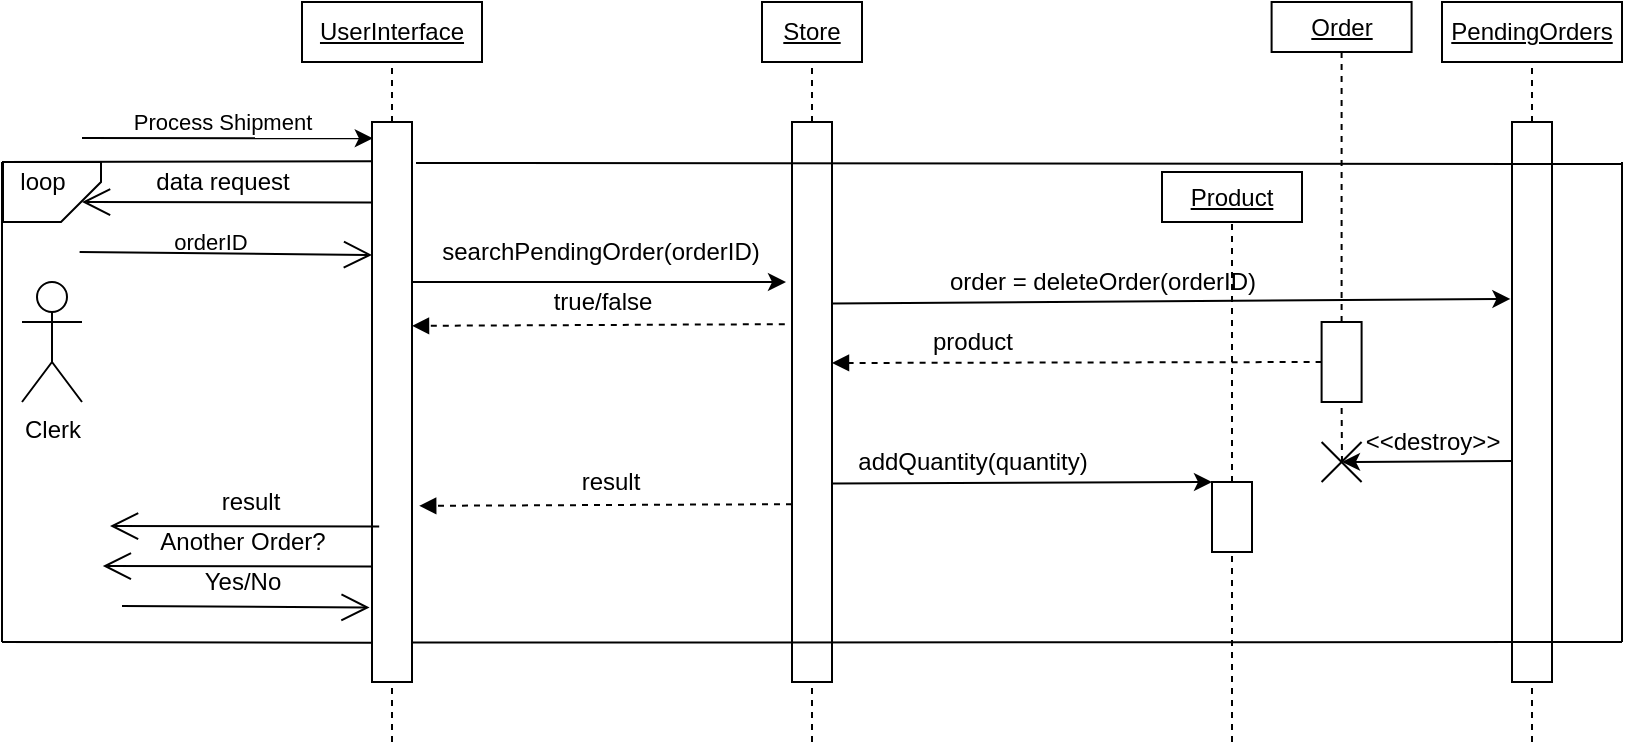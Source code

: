 <mxfile version="14.4.3" type="device"><diagram id="D5kV61fKvVQCKfypHPuU" name="Page-1"><mxGraphModel dx="872" dy="408" grid="1" gridSize="10" guides="1" tooltips="1" connect="1" arrows="1" fold="1" page="1" pageScale="1" pageWidth="850" pageHeight="1100" math="0" shadow="0"><root><mxCell id="0"/><mxCell id="1" parent="0"/><mxCell id="s387Du4q6Iaha0Bj0tpN-1" value="&lt;u&gt;UserInterface&lt;/u&gt;" style="rounded=0;whiteSpace=wrap;html=1;" parent="1" vertex="1"><mxGeometry x="170" y="40" width="90" height="30" as="geometry"/></mxCell><mxCell id="9oll0VTFof09vg2qlnQu-1" value="&lt;u&gt;Store&lt;/u&gt;" style="rounded=0;whiteSpace=wrap;html=1;" parent="1" vertex="1"><mxGeometry x="400" y="40" width="50" height="30" as="geometry"/></mxCell><mxCell id="9oll0VTFof09vg2qlnQu-2" value="&lt;u&gt;PendingOrders&lt;/u&gt;" style="rounded=0;whiteSpace=wrap;html=1;" parent="1" vertex="1"><mxGeometry x="740" y="40" width="90" height="30" as="geometry"/></mxCell><mxCell id="9oll0VTFof09vg2qlnQu-4" value="" style="rounded=0;whiteSpace=wrap;html=1;" parent="1" vertex="1"><mxGeometry x="205" y="100" width="20" height="280" as="geometry"/></mxCell><mxCell id="9oll0VTFof09vg2qlnQu-5" value="" style="endArrow=none;dashed=1;html=1;entryX=0.5;entryY=1;entryDx=0;entryDy=0;exitX=0.5;exitY=0;exitDx=0;exitDy=0;" parent="1" source="9oll0VTFof09vg2qlnQu-4" target="s387Du4q6Iaha0Bj0tpN-1" edge="1"><mxGeometry width="50" height="50" relative="1" as="geometry"><mxPoint x="250" y="300" as="sourcePoint"/><mxPoint x="300" y="250" as="targetPoint"/></mxGeometry></mxCell><mxCell id="9oll0VTFof09vg2qlnQu-6" value="" style="endArrow=none;dashed=1;html=1;entryX=0.5;entryY=1;entryDx=0;entryDy=0;" parent="1" target="9oll0VTFof09vg2qlnQu-4" edge="1"><mxGeometry width="50" height="50" relative="1" as="geometry"><mxPoint x="215" y="410" as="sourcePoint"/><mxPoint x="300" y="250" as="targetPoint"/></mxGeometry></mxCell><mxCell id="9oll0VTFof09vg2qlnQu-7" value="Clerk" style="shape=umlActor;verticalLabelPosition=bottom;verticalAlign=top;html=1;outlineConnect=0;" parent="1" vertex="1"><mxGeometry x="30" y="180" width="30" height="60" as="geometry"/></mxCell><mxCell id="9oll0VTFof09vg2qlnQu-12" value="&lt;span style=&quot;font-size: 11px ; background-color: rgb(255 , 255 , 255)&quot;&gt;orderID&lt;/span&gt;" style="text;html=1;align=center;verticalAlign=middle;resizable=0;points=[];autosize=1;" parent="1" vertex="1"><mxGeometry x="98.8" y="150" width="50" height="20" as="geometry"/></mxCell><mxCell id="9oll0VTFof09vg2qlnQu-13" value="" style="endArrow=open;endFill=1;endSize=12;html=1;entryX=0.06;entryY=0.291;entryDx=0;entryDy=0;entryPerimeter=0;" parent="1" edge="1"><mxGeometry width="160" relative="1" as="geometry"><mxPoint x="58.8" y="165" as="sourcePoint"/><mxPoint x="205.0" y="166.48" as="targetPoint"/></mxGeometry></mxCell><mxCell id="9oll0VTFof09vg2qlnQu-15" value="" style="rounded=0;whiteSpace=wrap;html=1;" parent="1" vertex="1"><mxGeometry x="415" y="100" width="20" height="280" as="geometry"/></mxCell><mxCell id="9oll0VTFof09vg2qlnQu-16" value="" style="endArrow=none;dashed=1;html=1;entryX=0.5;entryY=1;entryDx=0;entryDy=0;exitX=0.5;exitY=0;exitDx=0;exitDy=0;" parent="1" source="9oll0VTFof09vg2qlnQu-15" edge="1"><mxGeometry width="50" height="50" relative="1" as="geometry"><mxPoint x="460" y="300" as="sourcePoint"/><mxPoint x="425" y="70" as="targetPoint"/></mxGeometry></mxCell><mxCell id="9oll0VTFof09vg2qlnQu-17" value="" style="endArrow=none;dashed=1;html=1;entryX=0.5;entryY=1;entryDx=0;entryDy=0;" parent="1" target="9oll0VTFof09vg2qlnQu-15" edge="1"><mxGeometry width="50" height="50" relative="1" as="geometry"><mxPoint x="425" y="410" as="sourcePoint"/><mxPoint x="510" y="250" as="targetPoint"/></mxGeometry></mxCell><mxCell id="9oll0VTFof09vg2qlnQu-18" value="" style="endArrow=classic;html=1;" parent="1" edge="1"><mxGeometry width="50" height="50" relative="1" as="geometry"><mxPoint x="225" y="180" as="sourcePoint"/><mxPoint x="412" y="180" as="targetPoint"/></mxGeometry></mxCell><mxCell id="9oll0VTFof09vg2qlnQu-19" value="searchPendingOrder(orderID)&lt;span style=&quot;font-size: 11px ; background-color: rgb(255 , 255 , 255)&quot;&gt;&lt;br&gt;&lt;/span&gt;" style="text;html=1;align=center;verticalAlign=middle;resizable=0;points=[];autosize=1;" parent="1" vertex="1"><mxGeometry x="234" y="155" width="170" height="20" as="geometry"/></mxCell><mxCell id="9oll0VTFof09vg2qlnQu-20" value="" style="rounded=0;whiteSpace=wrap;html=1;" parent="1" vertex="1"><mxGeometry x="775" y="100" width="20" height="280" as="geometry"/></mxCell><mxCell id="9oll0VTFof09vg2qlnQu-21" value="" style="endArrow=none;dashed=1;html=1;entryX=0.5;entryY=1;entryDx=0;entryDy=0;exitX=0.5;exitY=0;exitDx=0;exitDy=0;" parent="1" source="9oll0VTFof09vg2qlnQu-20" edge="1"><mxGeometry width="50" height="50" relative="1" as="geometry"><mxPoint x="820" y="300" as="sourcePoint"/><mxPoint x="785" y="70" as="targetPoint"/></mxGeometry></mxCell><mxCell id="9oll0VTFof09vg2qlnQu-22" value="" style="endArrow=none;dashed=1;html=1;entryX=0.5;entryY=1;entryDx=0;entryDy=0;" parent="1" target="9oll0VTFof09vg2qlnQu-20" edge="1"><mxGeometry width="50" height="50" relative="1" as="geometry"><mxPoint x="785" y="410" as="sourcePoint"/><mxPoint x="870" y="250" as="targetPoint"/></mxGeometry></mxCell><mxCell id="9oll0VTFof09vg2qlnQu-34" value="" style="html=1;verticalAlign=bottom;labelBackgroundColor=none;endArrow=block;endFill=1;dashed=1;exitX=-0.2;exitY=0.611;exitDx=0;exitDy=0;exitPerimeter=0;entryX=0.98;entryY=0.614;entryDx=0;entryDy=0;entryPerimeter=0;" parent="1" edge="1"><mxGeometry width="160" relative="1" as="geometry"><mxPoint x="415" y="291.08" as="sourcePoint"/><mxPoint x="228.6" y="291.92" as="targetPoint"/></mxGeometry></mxCell><mxCell id="9oll0VTFof09vg2qlnQu-35" value="result" style="text;html=1;align=center;verticalAlign=middle;resizable=0;points=[];autosize=1;" parent="1" vertex="1"><mxGeometry x="299" y="270" width="50" height="20" as="geometry"/></mxCell><mxCell id="9oll0VTFof09vg2qlnQu-36" value="" style="endArrow=open;endFill=1;endSize=12;html=1;exitX=-0.02;exitY=0.651;exitDx=0;exitDy=0;exitPerimeter=0;" parent="1" edge="1"><mxGeometry width="160" relative="1" as="geometry"><mxPoint x="208.6" y="302.28" as="sourcePoint"/><mxPoint x="74" y="302" as="targetPoint"/></mxGeometry></mxCell><mxCell id="9oll0VTFof09vg2qlnQu-37" value="result" style="text;html=1;align=center;verticalAlign=middle;resizable=0;points=[];autosize=1;" parent="1" vertex="1"><mxGeometry x="119" y="280" width="50" height="20" as="geometry"/></mxCell><mxCell id="9oll0VTFof09vg2qlnQu-38" value="" style="endArrow=open;endFill=1;endSize=12;html=1;exitX=-0.02;exitY=0.651;exitDx=0;exitDy=0;exitPerimeter=0;" parent="1" edge="1"><mxGeometry width="160" relative="1" as="geometry"><mxPoint x="205.0" y="140.28" as="sourcePoint"/><mxPoint x="60" y="140" as="targetPoint"/></mxGeometry></mxCell><mxCell id="9oll0VTFof09vg2qlnQu-39" value="data request" style="text;html=1;align=center;verticalAlign=middle;resizable=0;points=[];autosize=1;" parent="1" vertex="1"><mxGeometry x="90" y="120" width="80" height="20" as="geometry"/></mxCell><mxCell id="9oll0VTFof09vg2qlnQu-40" value="" style="endArrow=classic;html=1;entryX=0.02;entryY=0.029;entryDx=0;entryDy=0;entryPerimeter=0;" parent="1" target="9oll0VTFof09vg2qlnQu-4" edge="1"><mxGeometry width="50" height="50" relative="1" as="geometry"><mxPoint x="60" y="108" as="sourcePoint"/><mxPoint x="260" y="190" as="targetPoint"/></mxGeometry></mxCell><mxCell id="9oll0VTFof09vg2qlnQu-41" value="&lt;span style=&quot;font-size: 11px ; background-color: rgb(255 , 255 , 255)&quot;&gt;Process Shipment&lt;/span&gt;" style="text;html=1;align=center;verticalAlign=middle;resizable=0;points=[];autosize=1;" parent="1" vertex="1"><mxGeometry x="75" y="90" width="110" height="20" as="geometry"/></mxCell><mxCell id="874wy22U7uvLE799V00Y-1" value="" style="html=1;verticalAlign=bottom;labelBackgroundColor=none;endArrow=block;endFill=1;dashed=1;exitX=-0.2;exitY=0.611;exitDx=0;exitDy=0;exitPerimeter=0;entryX=0.98;entryY=0.614;entryDx=0;entryDy=0;entryPerimeter=0;" parent="1" edge="1"><mxGeometry width="160" relative="1" as="geometry"><mxPoint x="411.4" y="201.08" as="sourcePoint"/><mxPoint x="225.0" y="201.92" as="targetPoint"/></mxGeometry></mxCell><mxCell id="874wy22U7uvLE799V00Y-2" value="true/false" style="text;html=1;align=center;verticalAlign=middle;resizable=0;points=[];autosize=1;" parent="1" vertex="1"><mxGeometry x="285.4" y="180" width="70" height="20" as="geometry"/></mxCell><mxCell id="874wy22U7uvLE799V00Y-7" value="" style="endArrow=classic;html=1;exitX=0.96;exitY=0.574;exitDx=0;exitDy=0;exitPerimeter=0;entryX=-0.04;entryY=0.316;entryDx=0;entryDy=0;entryPerimeter=0;" parent="1" edge="1"><mxGeometry width="50" height="50" relative="1" as="geometry"><mxPoint x="435" y="190.72" as="sourcePoint"/><mxPoint x="774.2" y="188.48" as="targetPoint"/></mxGeometry></mxCell><mxCell id="874wy22U7uvLE799V00Y-8" value="order = deleteOrder(orderID)" style="text;html=1;align=center;verticalAlign=middle;resizable=0;points=[];autosize=1;" parent="1" vertex="1"><mxGeometry x="484.8" y="170" width="170" height="20" as="geometry"/></mxCell><mxCell id="874wy22U7uvLE799V00Y-21" value="" style="html=1;verticalAlign=bottom;labelBackgroundColor=none;endArrow=block;endFill=1;dashed=1;entryX=0.75;entryY=0.575;entryDx=0;entryDy=0;entryPerimeter=0;exitX=0;exitY=0.5;exitDx=0;exitDy=0;" parent="1" edge="1" source="hk95hUQ4tulLuXWPsNd4-2"><mxGeometry width="160" relative="1" as="geometry"><mxPoint x="670" y="221" as="sourcePoint"/><mxPoint x="435" y="220.5" as="targetPoint"/></mxGeometry></mxCell><mxCell id="874wy22U7uvLE799V00Y-22" value="product" style="text;html=1;align=center;verticalAlign=middle;resizable=0;points=[];autosize=1;" parent="1" vertex="1"><mxGeometry x="475" y="199.5" width="60" height="20" as="geometry"/></mxCell><mxCell id="874wy22U7uvLE799V00Y-24" value="&lt;u&gt;Product&lt;/u&gt;" style="rounded=0;whiteSpace=wrap;html=1;" parent="1" vertex="1"><mxGeometry x="600" y="125" width="70" height="25" as="geometry"/></mxCell><mxCell id="874wy22U7uvLE799V00Y-25" value="" style="rounded=0;whiteSpace=wrap;html=1;" parent="1" vertex="1"><mxGeometry x="625" y="280" width="20" height="35" as="geometry"/></mxCell><mxCell id="874wy22U7uvLE799V00Y-26" value="" style="endArrow=none;dashed=1;html=1;entryX=0.5;entryY=1;entryDx=0;entryDy=0;exitX=0.5;exitY=0;exitDx=0;exitDy=0;" parent="1" source="874wy22U7uvLE799V00Y-25" target="874wy22U7uvLE799V00Y-24" edge="1"><mxGeometry width="50" height="50" relative="1" as="geometry"><mxPoint x="540" y="300" as="sourcePoint"/><mxPoint x="505" y="70" as="targetPoint"/></mxGeometry></mxCell><mxCell id="874wy22U7uvLE799V00Y-27" value="" style="endArrow=none;dashed=1;html=1;entryX=0.5;entryY=1;entryDx=0;entryDy=0;" parent="1" target="874wy22U7uvLE799V00Y-25" edge="1"><mxGeometry width="50" height="50" relative="1" as="geometry"><mxPoint x="635" y="410" as="sourcePoint"/><mxPoint x="590" y="250" as="targetPoint"/></mxGeometry></mxCell><mxCell id="874wy22U7uvLE799V00Y-28" value="" style="endArrow=classic;html=1;exitX=0.96;exitY=0.574;exitDx=0;exitDy=0;exitPerimeter=0;entryX=0;entryY=0;entryDx=0;entryDy=0;" parent="1" target="874wy22U7uvLE799V00Y-25" edge="1"><mxGeometry width="50" height="50" relative="1" as="geometry"><mxPoint x="435" y="280.72" as="sourcePoint"/><mxPoint x="577" y="281" as="targetPoint"/></mxGeometry></mxCell><mxCell id="874wy22U7uvLE799V00Y-29" value="addQuantity(quantity)" style="text;html=1;align=center;verticalAlign=middle;resizable=0;points=[];autosize=1;" parent="1" vertex="1"><mxGeometry x="440" y="260" width="130" height="20" as="geometry"/></mxCell><mxCell id="874wy22U7uvLE799V00Y-30" value="" style="endArrow=open;endFill=1;endSize=12;html=1;exitX=-0.02;exitY=0.651;exitDx=0;exitDy=0;exitPerimeter=0;" parent="1" edge="1"><mxGeometry width="160" relative="1" as="geometry"><mxPoint x="205.0" y="322.28" as="sourcePoint"/><mxPoint x="70.4" y="322" as="targetPoint"/></mxGeometry></mxCell><mxCell id="874wy22U7uvLE799V00Y-31" value="Another Order?" style="text;html=1;align=center;verticalAlign=middle;resizable=0;points=[];autosize=1;" parent="1" vertex="1"><mxGeometry x="90" y="300" width="100" height="20" as="geometry"/></mxCell><mxCell id="874wy22U7uvLE799V00Y-32" value="" style="endArrow=open;endFill=1;endSize=12;html=1;entryX=-0.06;entryY=0.867;entryDx=0;entryDy=0;entryPerimeter=0;" parent="1" target="9oll0VTFof09vg2qlnQu-4" edge="1"><mxGeometry width="160" relative="1" as="geometry"><mxPoint x="80" y="342" as="sourcePoint"/><mxPoint x="180" y="370" as="targetPoint"/></mxGeometry></mxCell><mxCell id="874wy22U7uvLE799V00Y-33" value="Yes/No" style="text;html=1;align=center;verticalAlign=middle;resizable=0;points=[];autosize=1;" parent="1" vertex="1"><mxGeometry x="115" y="320" width="50" height="20" as="geometry"/></mxCell><mxCell id="874wy22U7uvLE799V00Y-34" value="" style="endArrow=none;html=1;" parent="1" edge="1"><mxGeometry width="50" height="50" relative="1" as="geometry"><mxPoint x="20" y="360" as="sourcePoint"/><mxPoint x="20" y="120" as="targetPoint"/></mxGeometry></mxCell><mxCell id="874wy22U7uvLE799V00Y-35" value="" style="endArrow=none;html=1;entryX=-0.02;entryY=0.07;entryDx=0;entryDy=0;entryPerimeter=0;" parent="1" target="9oll0VTFof09vg2qlnQu-4" edge="1"><mxGeometry width="50" height="50" relative="1" as="geometry"><mxPoint x="20" y="120" as="sourcePoint"/><mxPoint x="190" y="120" as="targetPoint"/></mxGeometry></mxCell><mxCell id="874wy22U7uvLE799V00Y-36" value="" style="endArrow=none;html=1;entryX=0.02;entryY=0.93;entryDx=0;entryDy=0;entryPerimeter=0;" parent="1" target="9oll0VTFof09vg2qlnQu-4" edge="1"><mxGeometry width="50" height="50" relative="1" as="geometry"><mxPoint x="20" y="360" as="sourcePoint"/><mxPoint x="260" y="300" as="targetPoint"/></mxGeometry></mxCell><mxCell id="874wy22U7uvLE799V00Y-37" value="" style="endArrow=none;html=1;exitX=1.1;exitY=0.073;exitDx=0;exitDy=0;exitPerimeter=0;" parent="1" source="9oll0VTFof09vg2qlnQu-4" edge="1"><mxGeometry width="50" height="50" relative="1" as="geometry"><mxPoint x="230" y="121" as="sourcePoint"/><mxPoint x="830" y="121" as="targetPoint"/></mxGeometry></mxCell><mxCell id="874wy22U7uvLE799V00Y-38" value="" style="endArrow=none;html=1;exitX=1.18;exitY=0.076;exitDx=0;exitDy=0;exitPerimeter=0;" parent="1" edge="1"><mxGeometry width="50" height="50" relative="1" as="geometry"><mxPoint x="225.0" y="360.28" as="sourcePoint"/><mxPoint x="830" y="360" as="targetPoint"/></mxGeometry></mxCell><mxCell id="874wy22U7uvLE799V00Y-39" value="" style="endArrow=none;html=1;" parent="1" edge="1"><mxGeometry width="50" height="50" relative="1" as="geometry"><mxPoint x="830" y="360" as="sourcePoint"/><mxPoint x="830" y="120" as="targetPoint"/></mxGeometry></mxCell><mxCell id="874wy22U7uvLE799V00Y-40" value="" style="shape=card;whiteSpace=wrap;html=1;rotation=-180;size=20;" parent="1" vertex="1"><mxGeometry x="20.5" y="120" width="49" height="30" as="geometry"/></mxCell><mxCell id="874wy22U7uvLE799V00Y-41" value="loop" style="text;html=1;align=center;verticalAlign=middle;resizable=0;points=[];autosize=1;" parent="1" vertex="1"><mxGeometry x="20" y="120" width="40" height="20" as="geometry"/></mxCell><mxCell id="hk95hUQ4tulLuXWPsNd4-1" value="&lt;u&gt;Order&lt;/u&gt;" style="rounded=0;whiteSpace=wrap;html=1;" vertex="1" parent="1"><mxGeometry x="654.8" y="40" width="70" height="25" as="geometry"/></mxCell><mxCell id="hk95hUQ4tulLuXWPsNd4-2" value="" style="rounded=0;whiteSpace=wrap;html=1;" vertex="1" parent="1"><mxGeometry x="679.8" y="200" width="20" height="40" as="geometry"/></mxCell><mxCell id="hk95hUQ4tulLuXWPsNd4-3" value="" style="endArrow=none;dashed=1;html=1;entryX=0.5;entryY=1;entryDx=0;entryDy=0;exitX=0.5;exitY=0;exitDx=0;exitDy=0;" edge="1" parent="1" source="hk95hUQ4tulLuXWPsNd4-2" target="hk95hUQ4tulLuXWPsNd4-1"><mxGeometry width="50" height="50" relative="1" as="geometry"><mxPoint x="594.8" y="242.5" as="sourcePoint"/><mxPoint x="559.8" y="12.5" as="targetPoint"/></mxGeometry></mxCell><mxCell id="hk95hUQ4tulLuXWPsNd4-4" value="" style="endArrow=none;dashed=1;html=1;entryX=0.5;entryY=1;entryDx=0;entryDy=0;" edge="1" parent="1" target="hk95hUQ4tulLuXWPsNd4-2"><mxGeometry width="50" height="50" relative="1" as="geometry"><mxPoint x="690" y="270" as="sourcePoint"/><mxPoint x="644.8" y="192.5" as="targetPoint"/></mxGeometry></mxCell><mxCell id="hk95hUQ4tulLuXWPsNd4-5" value="" style="endArrow=classic;html=1;" edge="1" parent="1"><mxGeometry width="50" height="50" relative="1" as="geometry"><mxPoint x="775" y="269.5" as="sourcePoint"/><mxPoint x="690" y="270" as="targetPoint"/></mxGeometry></mxCell><mxCell id="hk95hUQ4tulLuXWPsNd4-6" value="" style="endArrow=none;html=1;" edge="1" parent="1"><mxGeometry width="50" height="50" relative="1" as="geometry"><mxPoint x="679.8" y="280" as="sourcePoint"/><mxPoint x="699.8" y="260" as="targetPoint"/></mxGeometry></mxCell><mxCell id="hk95hUQ4tulLuXWPsNd4-7" value="" style="endArrow=none;html=1;" edge="1" parent="1"><mxGeometry width="50" height="50" relative="1" as="geometry"><mxPoint x="699.8" y="280" as="sourcePoint"/><mxPoint x="679.8" y="260" as="targetPoint"/></mxGeometry></mxCell><mxCell id="hk95hUQ4tulLuXWPsNd4-8" value="&amp;lt;&amp;lt;destroy&amp;gt;&amp;gt;" style="text;html=1;align=center;verticalAlign=middle;resizable=0;points=[];autosize=1;" vertex="1" parent="1"><mxGeometry x="695" y="250" width="80" height="20" as="geometry"/></mxCell></root></mxGraphModel></diagram></mxfile>